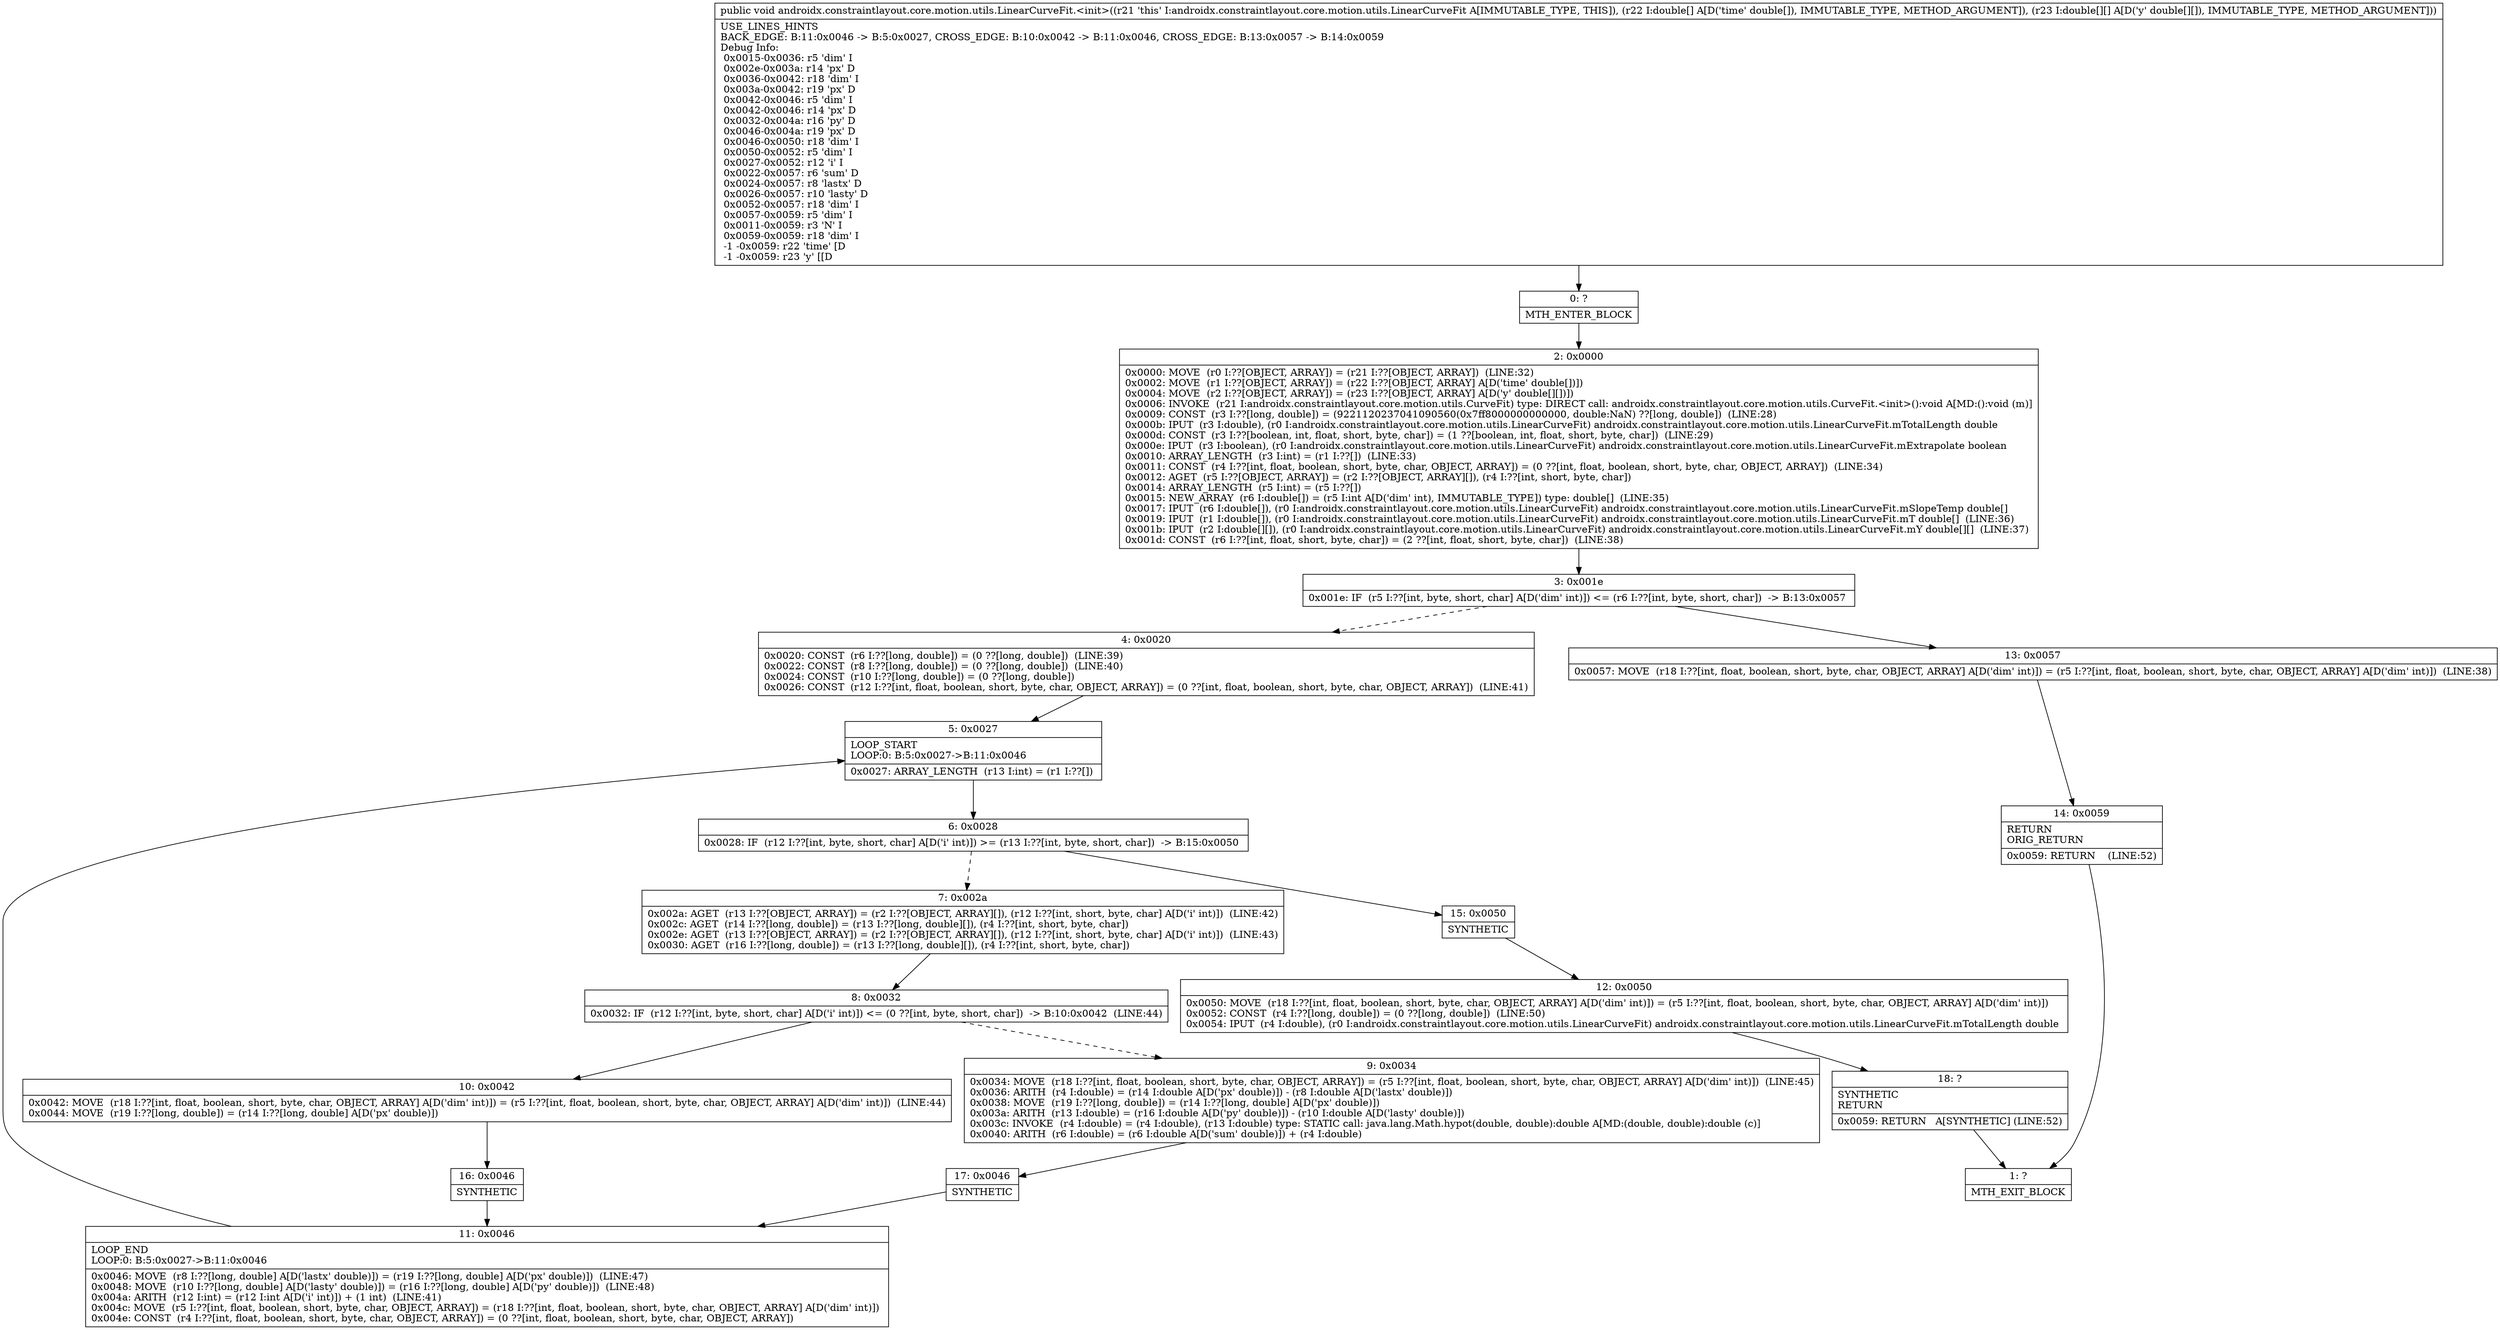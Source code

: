 digraph "CFG forandroidx.constraintlayout.core.motion.utils.LinearCurveFit.\<init\>([D[[D)V" {
Node_0 [shape=record,label="{0\:\ ?|MTH_ENTER_BLOCK\l}"];
Node_2 [shape=record,label="{2\:\ 0x0000|0x0000: MOVE  (r0 I:??[OBJECT, ARRAY]) = (r21 I:??[OBJECT, ARRAY])  (LINE:32)\l0x0002: MOVE  (r1 I:??[OBJECT, ARRAY]) = (r22 I:??[OBJECT, ARRAY] A[D('time' double[])]) \l0x0004: MOVE  (r2 I:??[OBJECT, ARRAY]) = (r23 I:??[OBJECT, ARRAY] A[D('y' double[][])]) \l0x0006: INVOKE  (r21 I:androidx.constraintlayout.core.motion.utils.CurveFit) type: DIRECT call: androidx.constraintlayout.core.motion.utils.CurveFit.\<init\>():void A[MD:():void (m)]\l0x0009: CONST  (r3 I:??[long, double]) = (9221120237041090560(0x7ff8000000000000, double:NaN) ??[long, double])  (LINE:28)\l0x000b: IPUT  (r3 I:double), (r0 I:androidx.constraintlayout.core.motion.utils.LinearCurveFit) androidx.constraintlayout.core.motion.utils.LinearCurveFit.mTotalLength double \l0x000d: CONST  (r3 I:??[boolean, int, float, short, byte, char]) = (1 ??[boolean, int, float, short, byte, char])  (LINE:29)\l0x000e: IPUT  (r3 I:boolean), (r0 I:androidx.constraintlayout.core.motion.utils.LinearCurveFit) androidx.constraintlayout.core.motion.utils.LinearCurveFit.mExtrapolate boolean \l0x0010: ARRAY_LENGTH  (r3 I:int) = (r1 I:??[])  (LINE:33)\l0x0011: CONST  (r4 I:??[int, float, boolean, short, byte, char, OBJECT, ARRAY]) = (0 ??[int, float, boolean, short, byte, char, OBJECT, ARRAY])  (LINE:34)\l0x0012: AGET  (r5 I:??[OBJECT, ARRAY]) = (r2 I:??[OBJECT, ARRAY][]), (r4 I:??[int, short, byte, char]) \l0x0014: ARRAY_LENGTH  (r5 I:int) = (r5 I:??[]) \l0x0015: NEW_ARRAY  (r6 I:double[]) = (r5 I:int A[D('dim' int), IMMUTABLE_TYPE]) type: double[]  (LINE:35)\l0x0017: IPUT  (r6 I:double[]), (r0 I:androidx.constraintlayout.core.motion.utils.LinearCurveFit) androidx.constraintlayout.core.motion.utils.LinearCurveFit.mSlopeTemp double[] \l0x0019: IPUT  (r1 I:double[]), (r0 I:androidx.constraintlayout.core.motion.utils.LinearCurveFit) androidx.constraintlayout.core.motion.utils.LinearCurveFit.mT double[]  (LINE:36)\l0x001b: IPUT  (r2 I:double[][]), (r0 I:androidx.constraintlayout.core.motion.utils.LinearCurveFit) androidx.constraintlayout.core.motion.utils.LinearCurveFit.mY double[][]  (LINE:37)\l0x001d: CONST  (r6 I:??[int, float, short, byte, char]) = (2 ??[int, float, short, byte, char])  (LINE:38)\l}"];
Node_3 [shape=record,label="{3\:\ 0x001e|0x001e: IF  (r5 I:??[int, byte, short, char] A[D('dim' int)]) \<= (r6 I:??[int, byte, short, char])  \-\> B:13:0x0057 \l}"];
Node_4 [shape=record,label="{4\:\ 0x0020|0x0020: CONST  (r6 I:??[long, double]) = (0 ??[long, double])  (LINE:39)\l0x0022: CONST  (r8 I:??[long, double]) = (0 ??[long, double])  (LINE:40)\l0x0024: CONST  (r10 I:??[long, double]) = (0 ??[long, double]) \l0x0026: CONST  (r12 I:??[int, float, boolean, short, byte, char, OBJECT, ARRAY]) = (0 ??[int, float, boolean, short, byte, char, OBJECT, ARRAY])  (LINE:41)\l}"];
Node_5 [shape=record,label="{5\:\ 0x0027|LOOP_START\lLOOP:0: B:5:0x0027\-\>B:11:0x0046\l|0x0027: ARRAY_LENGTH  (r13 I:int) = (r1 I:??[]) \l}"];
Node_6 [shape=record,label="{6\:\ 0x0028|0x0028: IF  (r12 I:??[int, byte, short, char] A[D('i' int)]) \>= (r13 I:??[int, byte, short, char])  \-\> B:15:0x0050 \l}"];
Node_7 [shape=record,label="{7\:\ 0x002a|0x002a: AGET  (r13 I:??[OBJECT, ARRAY]) = (r2 I:??[OBJECT, ARRAY][]), (r12 I:??[int, short, byte, char] A[D('i' int)])  (LINE:42)\l0x002c: AGET  (r14 I:??[long, double]) = (r13 I:??[long, double][]), (r4 I:??[int, short, byte, char]) \l0x002e: AGET  (r13 I:??[OBJECT, ARRAY]) = (r2 I:??[OBJECT, ARRAY][]), (r12 I:??[int, short, byte, char] A[D('i' int)])  (LINE:43)\l0x0030: AGET  (r16 I:??[long, double]) = (r13 I:??[long, double][]), (r4 I:??[int, short, byte, char]) \l}"];
Node_8 [shape=record,label="{8\:\ 0x0032|0x0032: IF  (r12 I:??[int, byte, short, char] A[D('i' int)]) \<= (0 ??[int, byte, short, char])  \-\> B:10:0x0042  (LINE:44)\l}"];
Node_9 [shape=record,label="{9\:\ 0x0034|0x0034: MOVE  (r18 I:??[int, float, boolean, short, byte, char, OBJECT, ARRAY]) = (r5 I:??[int, float, boolean, short, byte, char, OBJECT, ARRAY] A[D('dim' int)])  (LINE:45)\l0x0036: ARITH  (r4 I:double) = (r14 I:double A[D('px' double)]) \- (r8 I:double A[D('lastx' double)]) \l0x0038: MOVE  (r19 I:??[long, double]) = (r14 I:??[long, double] A[D('px' double)]) \l0x003a: ARITH  (r13 I:double) = (r16 I:double A[D('py' double)]) \- (r10 I:double A[D('lasty' double)]) \l0x003c: INVOKE  (r4 I:double) = (r4 I:double), (r13 I:double) type: STATIC call: java.lang.Math.hypot(double, double):double A[MD:(double, double):double (c)]\l0x0040: ARITH  (r6 I:double) = (r6 I:double A[D('sum' double)]) + (r4 I:double) \l}"];
Node_17 [shape=record,label="{17\:\ 0x0046|SYNTHETIC\l}"];
Node_11 [shape=record,label="{11\:\ 0x0046|LOOP_END\lLOOP:0: B:5:0x0027\-\>B:11:0x0046\l|0x0046: MOVE  (r8 I:??[long, double] A[D('lastx' double)]) = (r19 I:??[long, double] A[D('px' double)])  (LINE:47)\l0x0048: MOVE  (r10 I:??[long, double] A[D('lasty' double)]) = (r16 I:??[long, double] A[D('py' double)])  (LINE:48)\l0x004a: ARITH  (r12 I:int) = (r12 I:int A[D('i' int)]) + (1 int)  (LINE:41)\l0x004c: MOVE  (r5 I:??[int, float, boolean, short, byte, char, OBJECT, ARRAY]) = (r18 I:??[int, float, boolean, short, byte, char, OBJECT, ARRAY] A[D('dim' int)]) \l0x004e: CONST  (r4 I:??[int, float, boolean, short, byte, char, OBJECT, ARRAY]) = (0 ??[int, float, boolean, short, byte, char, OBJECT, ARRAY]) \l}"];
Node_10 [shape=record,label="{10\:\ 0x0042|0x0042: MOVE  (r18 I:??[int, float, boolean, short, byte, char, OBJECT, ARRAY] A[D('dim' int)]) = (r5 I:??[int, float, boolean, short, byte, char, OBJECT, ARRAY] A[D('dim' int)])  (LINE:44)\l0x0044: MOVE  (r19 I:??[long, double]) = (r14 I:??[long, double] A[D('px' double)]) \l}"];
Node_16 [shape=record,label="{16\:\ 0x0046|SYNTHETIC\l}"];
Node_15 [shape=record,label="{15\:\ 0x0050|SYNTHETIC\l}"];
Node_12 [shape=record,label="{12\:\ 0x0050|0x0050: MOVE  (r18 I:??[int, float, boolean, short, byte, char, OBJECT, ARRAY] A[D('dim' int)]) = (r5 I:??[int, float, boolean, short, byte, char, OBJECT, ARRAY] A[D('dim' int)]) \l0x0052: CONST  (r4 I:??[long, double]) = (0 ??[long, double])  (LINE:50)\l0x0054: IPUT  (r4 I:double), (r0 I:androidx.constraintlayout.core.motion.utils.LinearCurveFit) androidx.constraintlayout.core.motion.utils.LinearCurveFit.mTotalLength double \l}"];
Node_18 [shape=record,label="{18\:\ ?|SYNTHETIC\lRETURN\l|0x0059: RETURN   A[SYNTHETIC] (LINE:52)\l}"];
Node_1 [shape=record,label="{1\:\ ?|MTH_EXIT_BLOCK\l}"];
Node_13 [shape=record,label="{13\:\ 0x0057|0x0057: MOVE  (r18 I:??[int, float, boolean, short, byte, char, OBJECT, ARRAY] A[D('dim' int)]) = (r5 I:??[int, float, boolean, short, byte, char, OBJECT, ARRAY] A[D('dim' int)])  (LINE:38)\l}"];
Node_14 [shape=record,label="{14\:\ 0x0059|RETURN\lORIG_RETURN\l|0x0059: RETURN    (LINE:52)\l}"];
MethodNode[shape=record,label="{public void androidx.constraintlayout.core.motion.utils.LinearCurveFit.\<init\>((r21 'this' I:androidx.constraintlayout.core.motion.utils.LinearCurveFit A[IMMUTABLE_TYPE, THIS]), (r22 I:double[] A[D('time' double[]), IMMUTABLE_TYPE, METHOD_ARGUMENT]), (r23 I:double[][] A[D('y' double[][]), IMMUTABLE_TYPE, METHOD_ARGUMENT]))  | USE_LINES_HINTS\lBACK_EDGE: B:11:0x0046 \-\> B:5:0x0027, CROSS_EDGE: B:10:0x0042 \-\> B:11:0x0046, CROSS_EDGE: B:13:0x0057 \-\> B:14:0x0059\lDebug Info:\l  0x0015\-0x0036: r5 'dim' I\l  0x002e\-0x003a: r14 'px' D\l  0x0036\-0x0042: r18 'dim' I\l  0x003a\-0x0042: r19 'px' D\l  0x0042\-0x0046: r5 'dim' I\l  0x0042\-0x0046: r14 'px' D\l  0x0032\-0x004a: r16 'py' D\l  0x0046\-0x004a: r19 'px' D\l  0x0046\-0x0050: r18 'dim' I\l  0x0050\-0x0052: r5 'dim' I\l  0x0027\-0x0052: r12 'i' I\l  0x0022\-0x0057: r6 'sum' D\l  0x0024\-0x0057: r8 'lastx' D\l  0x0026\-0x0057: r10 'lasty' D\l  0x0052\-0x0057: r18 'dim' I\l  0x0057\-0x0059: r5 'dim' I\l  0x0011\-0x0059: r3 'N' I\l  0x0059\-0x0059: r18 'dim' I\l  \-1 \-0x0059: r22 'time' [D\l  \-1 \-0x0059: r23 'y' [[D\l}"];
MethodNode -> Node_0;Node_0 -> Node_2;
Node_2 -> Node_3;
Node_3 -> Node_4[style=dashed];
Node_3 -> Node_13;
Node_4 -> Node_5;
Node_5 -> Node_6;
Node_6 -> Node_7[style=dashed];
Node_6 -> Node_15;
Node_7 -> Node_8;
Node_8 -> Node_9[style=dashed];
Node_8 -> Node_10;
Node_9 -> Node_17;
Node_17 -> Node_11;
Node_11 -> Node_5;
Node_10 -> Node_16;
Node_16 -> Node_11;
Node_15 -> Node_12;
Node_12 -> Node_18;
Node_18 -> Node_1;
Node_13 -> Node_14;
Node_14 -> Node_1;
}

